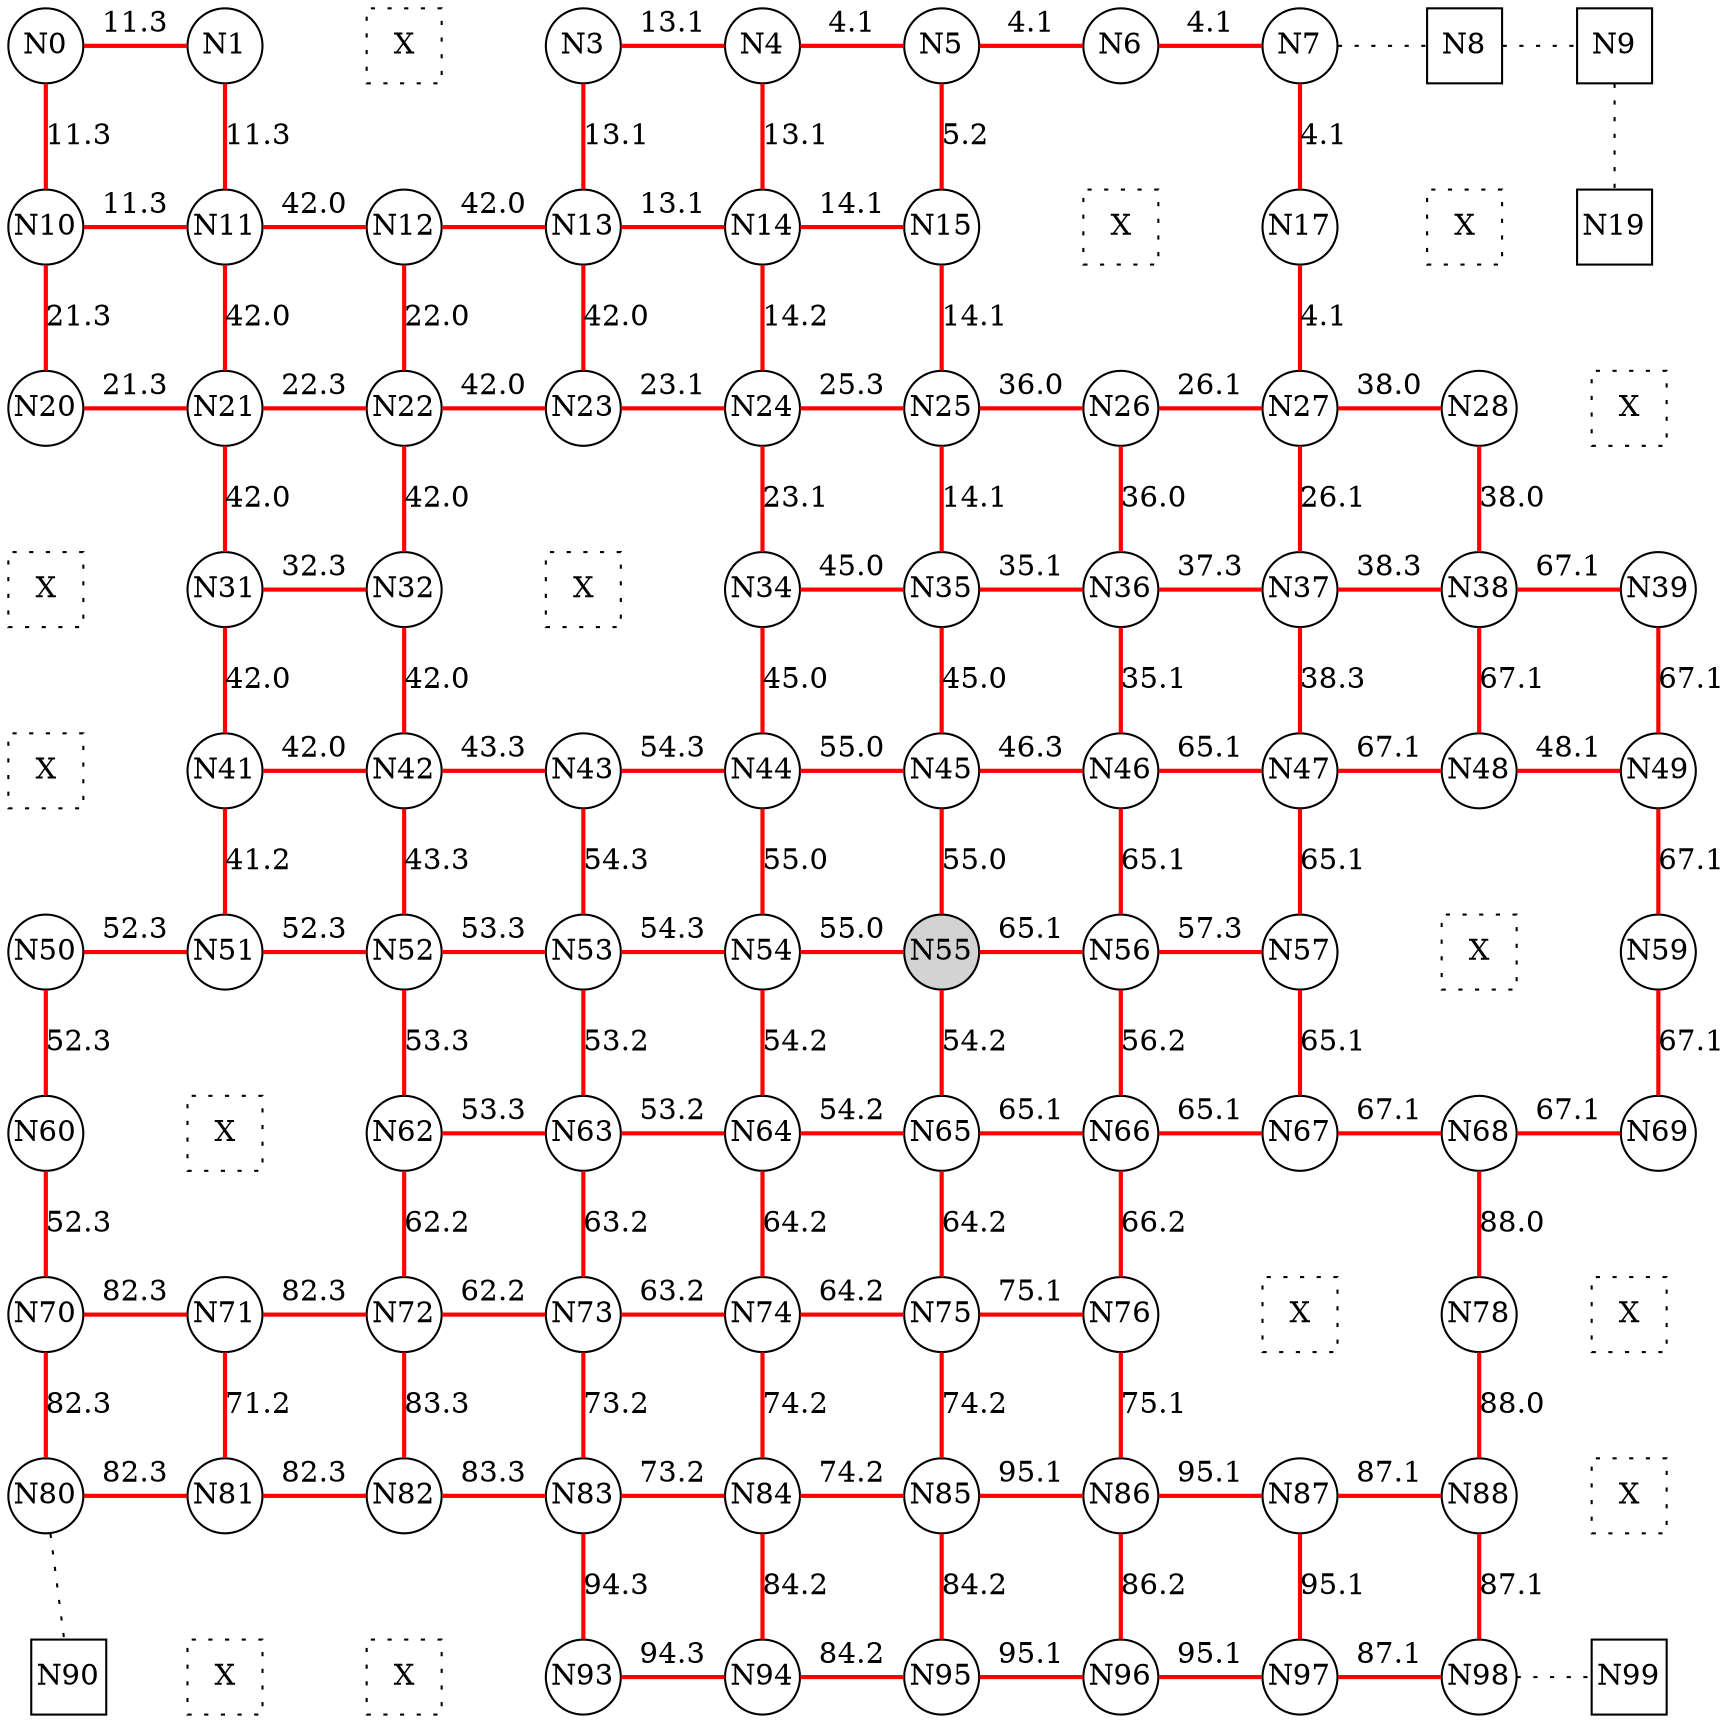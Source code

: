 
 digraph G { graph [layout=dot] 
 {rank=same; N0 [shape=circle, fixedsize=true]; N1 [shape=circle, fixedsize=true]; N2 [shape=square, style=dotted, fixedsize=true, label=X]; N3 [shape=circle, fixedsize=true]; N4 [shape=circle, fixedsize=true]; N5 [shape=circle, fixedsize=true]; N6 [shape=circle, fixedsize=true]; N7 [shape=circle, fixedsize=true]; N8 [shape=square, fixedsize=true]; N9 [shape=square, fixedsize=true];  }
 {rank=same; N10 [shape=circle, fixedsize=true]; N11 [shape=circle, fixedsize=true]; N12 [shape=circle, fixedsize=true]; N13 [shape=circle, fixedsize=true]; N14 [shape=circle, fixedsize=true]; N15 [shape=circle, fixedsize=true]; N16 [shape=square, style=dotted, fixedsize=true, label=X]; N17 [shape=circle, fixedsize=true]; N18 [shape=square, style=dotted, fixedsize=true, label=X]; N19 [shape=square, fixedsize=true];  }
 {rank=same; N20 [shape=circle, fixedsize=true]; N21 [shape=circle, fixedsize=true]; N22 [shape=circle, fixedsize=true]; N23 [shape=circle, fixedsize=true]; N24 [shape=circle, fixedsize=true]; N25 [shape=circle, fixedsize=true]; N26 [shape=circle, fixedsize=true]; N27 [shape=circle, fixedsize=true]; N28 [shape=circle, fixedsize=true]; N29 [shape=square, style=dotted, fixedsize=true, label=X];  }
 {rank=same; N30 [shape=square, style=dotted, fixedsize=true, label=X]; N31 [shape=circle, fixedsize=true]; N32 [shape=circle, fixedsize=true]; N33 [shape=square, style=dotted, fixedsize=true, label=X]; N34 [shape=circle, fixedsize=true]; N35 [shape=circle, fixedsize=true]; N36 [shape=circle, fixedsize=true]; N37 [shape=circle, fixedsize=true]; N38 [shape=circle, fixedsize=true]; N39 [shape=circle, fixedsize=true];  }
 {rank=same; N40 [shape=square, style=dotted, fixedsize=true, label=X]; N41 [shape=circle, fixedsize=true]; N42 [shape=circle, fixedsize=true]; N43 [shape=circle, fixedsize=true]; N44 [shape=circle, fixedsize=true]; N45 [shape=circle, fixedsize=true]; N46 [shape=circle, fixedsize=true]; N47 [shape=circle, fixedsize=true]; N48 [shape=circle, fixedsize=true]; N49 [shape=circle, fixedsize=true];  }
 {rank=same; N50 [shape=circle, fixedsize=true]; N51 [shape=circle, fixedsize=true]; N52 [shape=circle, fixedsize=true]; N53 [shape=circle, fixedsize=true]; N54 [shape=circle, fixedsize=true]; N55 [shape=circle, style=filled, fixedsize=true]; N56 [shape=circle, fixedsize=true]; N57 [shape=circle, fixedsize=true]; N58 [shape=square, style=dotted, fixedsize=true, label=X]; N59 [shape=circle, fixedsize=true];  }
 {rank=same; N60 [shape=circle, fixedsize=true]; N61 [shape=square, style=dotted, fixedsize=true, label=X]; N62 [shape=circle, fixedsize=true]; N63 [shape=circle, fixedsize=true]; N64 [shape=circle, fixedsize=true]; N65 [shape=circle, fixedsize=true]; N66 [shape=circle, fixedsize=true]; N67 [shape=circle, fixedsize=true]; N68 [shape=circle, fixedsize=true]; N69 [shape=circle, fixedsize=true];  }
 {rank=same; N70 [shape=circle, fixedsize=true]; N71 [shape=circle, fixedsize=true]; N72 [shape=circle, fixedsize=true]; N73 [shape=circle, fixedsize=true]; N74 [shape=circle, fixedsize=true]; N75 [shape=circle, fixedsize=true]; N76 [shape=circle, fixedsize=true]; N77 [shape=square, style=dotted, fixedsize=true, label=X]; N78 [shape=circle, fixedsize=true]; N79 [shape=square, style=dotted, fixedsize=true, label=X];  }
 {rank=same; N80 [shape=circle, fixedsize=true]; N81 [shape=circle, fixedsize=true]; N82 [shape=circle, fixedsize=true]; N83 [shape=circle, fixedsize=true]; N84 [shape=circle, fixedsize=true]; N85 [shape=circle, fixedsize=true]; N86 [shape=circle, fixedsize=true]; N87 [shape=circle, fixedsize=true]; N88 [shape=circle, fixedsize=true]; N89 [shape=square, style=dotted, fixedsize=true, label=X];  }
 {rank=same; N90 [shape=square, fixedsize=true]; N91 [shape=square, style=dotted, fixedsize=true, label=X]; N92 [shape=square, style=dotted, fixedsize=true, label=X]; N93 [shape=circle, fixedsize=true]; N94 [shape=circle, fixedsize=true]; N95 [shape=circle, fixedsize=true]; N96 [shape=circle, fixedsize=true]; N97 [shape=circle, fixedsize=true]; N98 [shape=circle, fixedsize=true]; N99 [shape=square, fixedsize=true];  }
N0->N1 [dir=none, color=red, style=bold, label="11.3"]
N1->N2 [dir=none, style=invis, label=" "]
N2->N3 [dir=none, style=invis, label=" "]
N3->N4 [dir=none, color=red, style=bold, label="13.1"]
N4->N5 [dir=none, color=red, style=bold, label="4.1"]
N5->N6 [dir=none, color=red, style=bold, label="4.1"]
N6->N7 [dir=none, color=red, style=bold, label="4.1"]
N7->N8 [dir=none, style=dotted, label=""]
N8->N9 [dir=none, style=dotted, label=""]
N10->N11 [dir=none, color=red, style=bold, label="11.3"]
N11->N12 [dir=none, color=red, style=bold, label="42.0"]
N12->N13 [dir=none, color=red, style=bold, label="42.0"]
N13->N14 [dir=none, color=red, style=bold, label="13.1"]
N14->N15 [dir=none, color=red, style=bold, label="14.1"]
N15->N16 [dir=none, style=invis, label=" "]
N16->N17 [dir=none, style=invis, label=" "]
N17->N18 [dir=none, style=invis, label=" "]
N18->N19 [dir=none, style=invis, label=" "]
N20->N21 [dir=none, color=red, style=bold, label="21.3"]
N21->N22 [dir=none, color=red, style=bold, label="22.3"]
N22->N23 [dir=none, color=red, style=bold, label="42.0"]
N23->N24 [dir=none, color=red, style=bold, label="23.1"]
N24->N25 [dir=none, color=red, style=bold, label="25.3"]
N25->N26 [dir=none, color=red, style=bold, label="36.0"]
N26->N27 [dir=none, color=red, style=bold, label="26.1"]
N27->N28 [dir=none, color=red, style=bold, label="38.0"]
N28->N29 [dir=none, style=invis, label=" "]
N30->N31 [dir=none, style=invis, label=" "]
N31->N32 [dir=none, color=red, style=bold, label="32.3"]
N32->N33 [dir=none, style=invis, label=" "]
N33->N34 [dir=none, style=invis, label=" "]
N34->N35 [dir=none, color=red, style=bold, label="45.0"]
N35->N36 [dir=none, color=red, style=bold, label="35.1"]
N36->N37 [dir=none, color=red, style=bold, label="37.3"]
N37->N38 [dir=none, color=red, style=bold, label="38.3"]
N38->N39 [dir=none, color=red, style=bold, label="67.1"]
N40->N41 [dir=none, style=invis, label=" "]
N41->N42 [dir=none, color=red, style=bold, label="42.0"]
N42->N43 [dir=none, color=red, style=bold, label="43.3"]
N43->N44 [dir=none, color=red, style=bold, label="54.3"]
N44->N45 [dir=none, color=red, style=bold, label="55.0"]
N45->N46 [dir=none, color=red, style=bold, label="46.3"]
N46->N47 [dir=none, color=red, style=bold, label="65.1"]
N47->N48 [dir=none, color=red, style=bold, label="67.1"]
N48->N49 [dir=none, color=red, style=bold, label="48.1"]
N50->N51 [dir=none, color=red, style=bold, label="52.3"]
N51->N52 [dir=none, color=red, style=bold, label="52.3"]
N52->N53 [dir=none, color=red, style=bold, label="53.3"]
N53->N54 [dir=none, color=red, style=bold, label="54.3"]
N54->N55 [dir=none, color=red, style=bold, label="55.0"]
N55->N56 [dir=none, color=red, style=bold, label="65.1"]
N56->N57 [dir=none, color=red, style=bold, label="57.3"]
N57->N58 [dir=none, style=invis, label=" "]
N58->N59 [dir=none, style=invis, label=" "]
N60->N61 [dir=none, style=invis, label=" "]
N61->N62 [dir=none, style=invis, label=" "]
N62->N63 [dir=none, color=red, style=bold, label="53.3"]
N63->N64 [dir=none, color=red, style=bold, label="53.2"]
N64->N65 [dir=none, color=red, style=bold, label="54.2"]
N65->N66 [dir=none, color=red, style=bold, label="65.1"]
N66->N67 [dir=none, color=red, style=bold, label="65.1"]
N67->N68 [dir=none, color=red, style=bold, label="67.1"]
N68->N69 [dir=none, color=red, style=bold, label="67.1"]
N70->N71 [dir=none, color=red, style=bold, label="82.3"]
N71->N72 [dir=none, color=red, style=bold, label="82.3"]
N72->N73 [dir=none, color=red, style=bold, label="62.2"]
N73->N74 [dir=none, color=red, style=bold, label="63.2"]
N74->N75 [dir=none, color=red, style=bold, label="64.2"]
N75->N76 [dir=none, color=red, style=bold, label="75.1"]
N76->N77 [dir=none, style=invis, label=" "]
N77->N78 [dir=none, style=invis, label=" "]
N78->N79 [dir=none, style=invis, label=" "]
N80->N81 [dir=none, color=red, style=bold, label="82.3"]
N81->N82 [dir=none, color=red, style=bold, label="82.3"]
N82->N83 [dir=none, color=red, style=bold, label="83.3"]
N83->N84 [dir=none, color=red, style=bold, label="73.2"]
N84->N85 [dir=none, color=red, style=bold, label="74.2"]
N85->N86 [dir=none, color=red, style=bold, label="95.1"]
N86->N87 [dir=none, color=red, style=bold, label="95.1"]
N87->N88 [dir=none, color=red, style=bold, label="87.1"]
N88->N89 [dir=none, style=invis, label=" "]
N90->N91 [dir=none, style=invis, label=" "]
N91->N92 [dir=none, style=invis, label=" "]
N92->N93 [dir=none, style=invis, label=" "]
N93->N94 [dir=none, color=red, style=bold, label="94.3"]
N94->N95 [dir=none, color=red, style=bold, label="84.2"]
N95->N96 [dir=none, color=red, style=bold, label="95.1"]
N96->N97 [dir=none, color=red, style=bold, label="95.1"]
N97->N98 [dir=none, color=red, style=bold, label="87.1"]
N98->N99 [dir=none, style=dotted, label=""]
N0->N10 [dir=none, color=red, style=bold, label="11.3"]
N10->N20 [dir=none, color=red, style=bold, label="21.3"]
N20->N30 [dir=none, style=invis, label=" "]
N30->N40 [dir=none, style=invis, label=" "]
N40->N50 [dir=none, style=invis, label=" "]
N50->N60 [dir=none, color=red, style=bold, label="52.3"]
N60->N70 [dir=none, color=red, style=bold, label="52.3"]
N70->N80 [dir=none, color=red, style=bold, label="82.3"]
N80->N90 [dir=none, style=dotted, label=""]
N1->N11 [dir=none, color=red, style=bold, label="11.3"]
N11->N21 [dir=none, color=red, style=bold, label="42.0"]
N21->N31 [dir=none, color=red, style=bold, label="42.0"]
N31->N41 [dir=none, color=red, style=bold, label="42.0"]
N41->N51 [dir=none, color=red, style=bold, label="41.2"]
N51->N61 [dir=none, style=invis, label=" "]
N61->N71 [dir=none, style=invis, label=" "]
N71->N81 [dir=none, color=red, style=bold, label="71.2"]
N81->N91 [dir=none, style=invis, label=" "]
N2->N12 [dir=none, style=invis, label=" "]
N12->N22 [dir=none, color=red, style=bold, label="22.0"]
N22->N32 [dir=none, color=red, style=bold, label="42.0"]
N32->N42 [dir=none, color=red, style=bold, label="42.0"]
N42->N52 [dir=none, color=red, style=bold, label="43.3"]
N52->N62 [dir=none, color=red, style=bold, label="53.3"]
N62->N72 [dir=none, color=red, style=bold, label="62.2"]
N72->N82 [dir=none, color=red, style=bold, label="83.3"]
N82->N92 [dir=none, style=invis, label=" "]
N3->N13 [dir=none, color=red, style=bold, label="13.1"]
N13->N23 [dir=none, color=red, style=bold, label="42.0"]
N23->N33 [dir=none, style=invis, label=" "]
N33->N43 [dir=none, style=invis, label=" "]
N43->N53 [dir=none, color=red, style=bold, label="54.3"]
N53->N63 [dir=none, color=red, style=bold, label="53.2"]
N63->N73 [dir=none, color=red, style=bold, label="63.2"]
N73->N83 [dir=none, color=red, style=bold, label="73.2"]
N83->N93 [dir=none, color=red, style=bold, label="94.3"]
N4->N14 [dir=none, color=red, style=bold, label="13.1"]
N14->N24 [dir=none, color=red, style=bold, label="14.2"]
N24->N34 [dir=none, color=red, style=bold, label="23.1"]
N34->N44 [dir=none, color=red, style=bold, label="45.0"]
N44->N54 [dir=none, color=red, style=bold, label="55.0"]
N54->N64 [dir=none, color=red, style=bold, label="54.2"]
N64->N74 [dir=none, color=red, style=bold, label="64.2"]
N74->N84 [dir=none, color=red, style=bold, label="74.2"]
N84->N94 [dir=none, color=red, style=bold, label="84.2"]
N5->N15 [dir=none, color=red, style=bold, label="5.2"]
N15->N25 [dir=none, color=red, style=bold, label="14.1"]
N25->N35 [dir=none, color=red, style=bold, label="14.1"]
N35->N45 [dir=none, color=red, style=bold, label="45.0"]
N45->N55 [dir=none, color=red, style=bold, label="55.0"]
N55->N65 [dir=none, color=red, style=bold, label="54.2"]
N65->N75 [dir=none, color=red, style=bold, label="64.2"]
N75->N85 [dir=none, color=red, style=bold, label="74.2"]
N85->N95 [dir=none, color=red, style=bold, label="84.2"]
N6->N16 [dir=none, style=invis, label=" "]
N16->N26 [dir=none, style=invis, label=" "]
N26->N36 [dir=none, color=red, style=bold, label="36.0"]
N36->N46 [dir=none, color=red, style=bold, label="35.1"]
N46->N56 [dir=none, color=red, style=bold, label="65.1"]
N56->N66 [dir=none, color=red, style=bold, label="56.2"]
N66->N76 [dir=none, color=red, style=bold, label="66.2"]
N76->N86 [dir=none, color=red, style=bold, label="75.1"]
N86->N96 [dir=none, color=red, style=bold, label="86.2"]
N7->N17 [dir=none, color=red, style=bold, label="4.1"]
N17->N27 [dir=none, color=red, style=bold, label="4.1"]
N27->N37 [dir=none, color=red, style=bold, label="26.1"]
N37->N47 [dir=none, color=red, style=bold, label="38.3"]
N47->N57 [dir=none, color=red, style=bold, label="65.1"]
N57->N67 [dir=none, color=red, style=bold, label="65.1"]
N67->N77 [dir=none, style=invis, label=" "]
N77->N87 [dir=none, style=invis, label=" "]
N87->N97 [dir=none, color=red, style=bold, label="95.1"]
N8->N18 [dir=none, style=invis, label=" "]
N18->N28 [dir=none, style=invis, label=" "]
N28->N38 [dir=none, color=red, style=bold, label="38.0"]
N38->N48 [dir=none, color=red, style=bold, label="67.1"]
N48->N58 [dir=none, style=invis, label=" "]
N58->N68 [dir=none, style=invis, label=" "]
N68->N78 [dir=none, color=red, style=bold, label="88.0"]
N78->N88 [dir=none, color=red, style=bold, label="88.0"]
N88->N98 [dir=none, color=red, style=bold, label="87.1"]
N9->N19 [dir=none, style=dotted, label=""]
N19->N29 [dir=none, style=invis, label=" "]
N29->N39 [dir=none, style=invis, label=" "]
N39->N49 [dir=none, color=red, style=bold, label="67.1"]
N49->N59 [dir=none, color=red, style=bold, label="67.1"]
N59->N69 [dir=none, color=red, style=bold, label="67.1"]
N69->N79 [dir=none, style=invis, label=" "]
N79->N89 [dir=none, style=invis, label=" "]
N89->N99 [dir=none, style=invis, label=" "]
 }